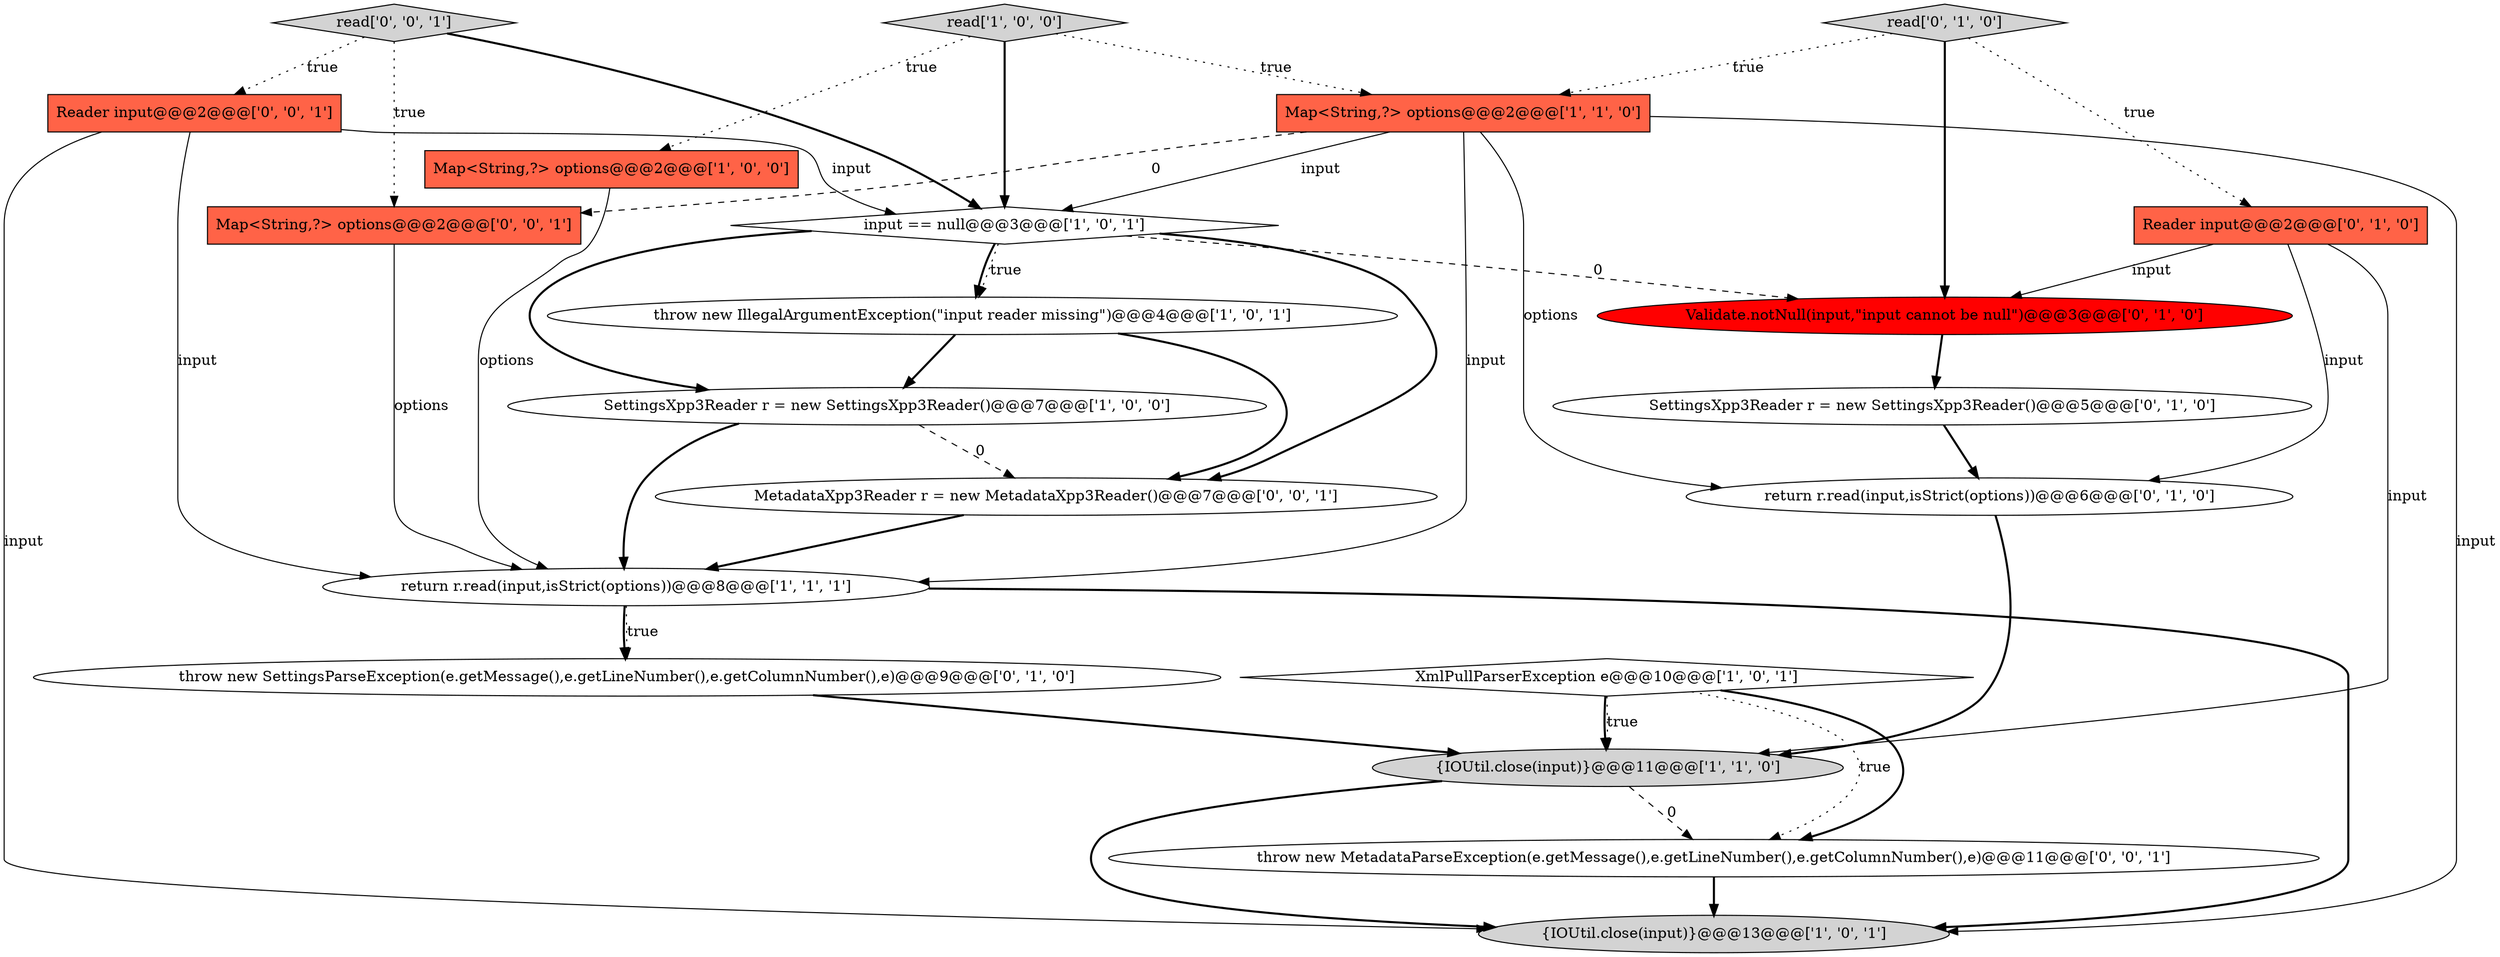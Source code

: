 digraph {
7 [style = filled, label = "input == null@@@3@@@['1', '0', '1']", fillcolor = white, shape = diamond image = "AAA0AAABBB1BBB"];
14 [style = filled, label = "Reader input@@@2@@@['0', '1', '0']", fillcolor = tomato, shape = box image = "AAA0AAABBB2BBB"];
2 [style = filled, label = "Map<String,?> options@@@2@@@['1', '1', '0']", fillcolor = tomato, shape = box image = "AAA0AAABBB1BBB"];
6 [style = filled, label = "read['1', '0', '0']", fillcolor = lightgray, shape = diamond image = "AAA0AAABBB1BBB"];
1 [style = filled, label = "Map<String,?> options@@@2@@@['1', '0', '0']", fillcolor = tomato, shape = box image = "AAA0AAABBB1BBB"];
0 [style = filled, label = "{IOUtil.close(input)}@@@13@@@['1', '0', '1']", fillcolor = lightgray, shape = ellipse image = "AAA0AAABBB1BBB"];
15 [style = filled, label = "return r.read(input,isStrict(options))@@@6@@@['0', '1', '0']", fillcolor = white, shape = ellipse image = "AAA0AAABBB2BBB"];
11 [style = filled, label = "throw new SettingsParseException(e.getMessage(),e.getLineNumber(),e.getColumnNumber(),e)@@@9@@@['0', '1', '0']", fillcolor = white, shape = ellipse image = "AAA0AAABBB2BBB"];
13 [style = filled, label = "read['0', '1', '0']", fillcolor = lightgray, shape = diamond image = "AAA0AAABBB2BBB"];
18 [style = filled, label = "Map<String,?> options@@@2@@@['0', '0', '1']", fillcolor = tomato, shape = box image = "AAA0AAABBB3BBB"];
17 [style = filled, label = "throw new MetadataParseException(e.getMessage(),e.getLineNumber(),e.getColumnNumber(),e)@@@11@@@['0', '0', '1']", fillcolor = white, shape = ellipse image = "AAA0AAABBB3BBB"];
4 [style = filled, label = "SettingsXpp3Reader r = new SettingsXpp3Reader()@@@7@@@['1', '0', '0']", fillcolor = white, shape = ellipse image = "AAA0AAABBB1BBB"];
12 [style = filled, label = "SettingsXpp3Reader r = new SettingsXpp3Reader()@@@5@@@['0', '1', '0']", fillcolor = white, shape = ellipse image = "AAA0AAABBB2BBB"];
3 [style = filled, label = "throw new IllegalArgumentException(\"input reader missing\")@@@4@@@['1', '0', '1']", fillcolor = white, shape = ellipse image = "AAA0AAABBB1BBB"];
5 [style = filled, label = "XmlPullParserException e@@@10@@@['1', '0', '1']", fillcolor = white, shape = diamond image = "AAA0AAABBB1BBB"];
8 [style = filled, label = "return r.read(input,isStrict(options))@@@8@@@['1', '1', '1']", fillcolor = white, shape = ellipse image = "AAA0AAABBB1BBB"];
16 [style = filled, label = "Reader input@@@2@@@['0', '0', '1']", fillcolor = tomato, shape = box image = "AAA0AAABBB3BBB"];
20 [style = filled, label = "read['0', '0', '1']", fillcolor = lightgray, shape = diamond image = "AAA0AAABBB3BBB"];
19 [style = filled, label = "MetadataXpp3Reader r = new MetadataXpp3Reader()@@@7@@@['0', '0', '1']", fillcolor = white, shape = ellipse image = "AAA0AAABBB3BBB"];
9 [style = filled, label = "{IOUtil.close(input)}@@@11@@@['1', '1', '0']", fillcolor = lightgray, shape = ellipse image = "AAA0AAABBB1BBB"];
10 [style = filled, label = "Validate.notNull(input,\"input cannot be null\")@@@3@@@['0', '1', '0']", fillcolor = red, shape = ellipse image = "AAA1AAABBB2BBB"];
5->17 [style = dotted, label="true"];
13->10 [style = bold, label=""];
1->8 [style = solid, label="options"];
9->0 [style = bold, label=""];
16->7 [style = solid, label="input"];
5->9 [style = bold, label=""];
2->0 [style = solid, label="input"];
2->8 [style = solid, label="input"];
6->1 [style = dotted, label="true"];
12->15 [style = bold, label=""];
2->7 [style = solid, label="input"];
2->15 [style = solid, label="options"];
7->4 [style = bold, label=""];
11->9 [style = bold, label=""];
5->17 [style = bold, label=""];
3->4 [style = bold, label=""];
7->3 [style = bold, label=""];
19->8 [style = bold, label=""];
8->0 [style = bold, label=""];
13->2 [style = dotted, label="true"];
16->8 [style = solid, label="input"];
6->2 [style = dotted, label="true"];
17->0 [style = bold, label=""];
3->19 [style = bold, label=""];
7->3 [style = dotted, label="true"];
10->12 [style = bold, label=""];
15->9 [style = bold, label=""];
9->17 [style = dashed, label="0"];
18->8 [style = solid, label="options"];
2->18 [style = dashed, label="0"];
20->18 [style = dotted, label="true"];
14->15 [style = solid, label="input"];
16->0 [style = solid, label="input"];
5->9 [style = dotted, label="true"];
8->11 [style = dotted, label="true"];
14->9 [style = solid, label="input"];
4->8 [style = bold, label=""];
7->10 [style = dashed, label="0"];
4->19 [style = dashed, label="0"];
20->7 [style = bold, label=""];
6->7 [style = bold, label=""];
13->14 [style = dotted, label="true"];
8->11 [style = bold, label=""];
7->19 [style = bold, label=""];
14->10 [style = solid, label="input"];
20->16 [style = dotted, label="true"];
}
